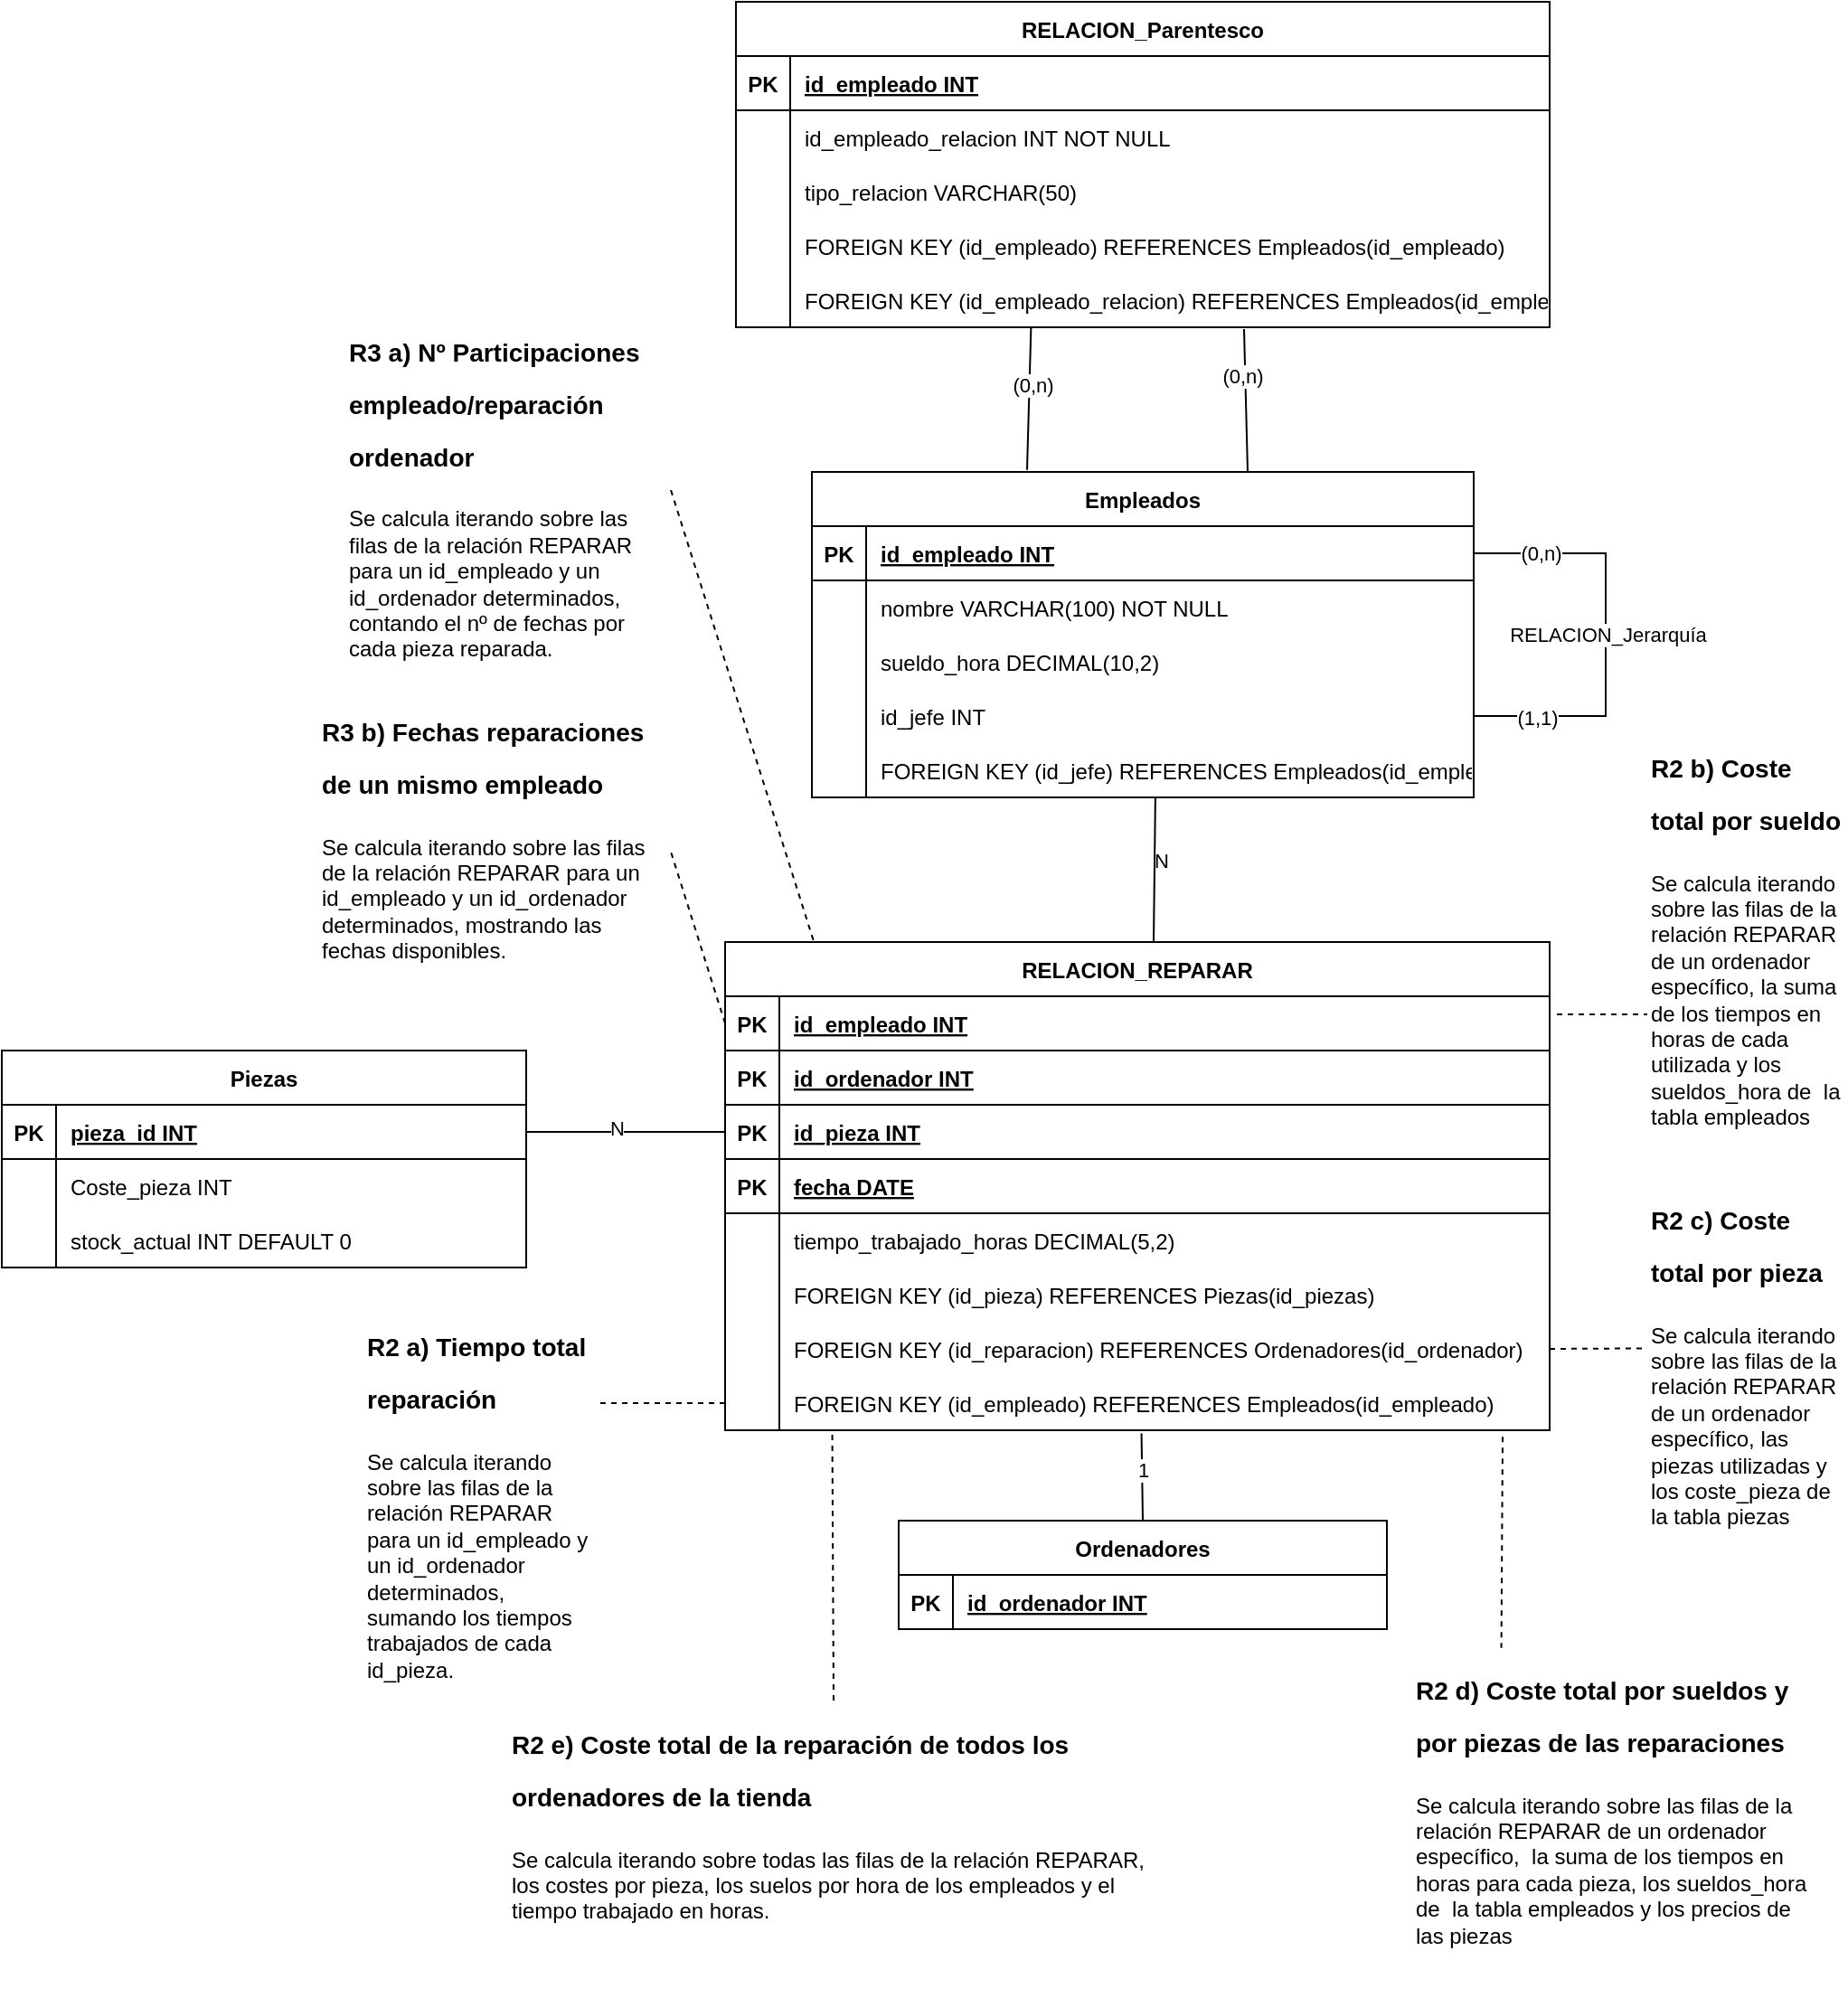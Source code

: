 <mxfile version="25.0.3">
  <diagram name="Página-1" id="ugFiXAsnwTtlZbj_9aIm">
    <mxGraphModel dx="712" dy="773" grid="1" gridSize="10" guides="1" tooltips="1" connect="1" arrows="1" fold="1" page="1" pageScale="1" pageWidth="827" pageHeight="1169" math="0" shadow="0">
      <root>
        <mxCell id="0" />
        <mxCell id="1" parent="0" />
        <mxCell id="BdIv_0_Q4BM8nhYl7mgj-1" value="Empleados" style="shape=table;startSize=30;container=1;collapsible=1;childLayout=tableLayout;fixedRows=1;rowLines=0;fontStyle=1;align=center;resizeLast=1;" parent="1" vertex="1">
          <mxGeometry x="768" y="295" width="366" height="180" as="geometry" />
        </mxCell>
        <mxCell id="BdIv_0_Q4BM8nhYl7mgj-2" value="" style="shape=tableRow;horizontal=0;startSize=0;swimlaneHead=0;swimlaneBody=0;fillColor=none;collapsible=0;dropTarget=0;points=[[0,0.5],[1,0.5]];portConstraint=eastwest;strokeColor=inherit;top=0;left=0;right=0;bottom=1;" parent="BdIv_0_Q4BM8nhYl7mgj-1" vertex="1">
          <mxGeometry y="30" width="366" height="30" as="geometry" />
        </mxCell>
        <mxCell id="BdIv_0_Q4BM8nhYl7mgj-3" value="PK" style="shape=partialRectangle;overflow=hidden;connectable=0;fillColor=none;strokeColor=inherit;top=0;left=0;bottom=0;right=0;fontStyle=1;" parent="BdIv_0_Q4BM8nhYl7mgj-2" vertex="1">
          <mxGeometry width="30" height="30" as="geometry">
            <mxRectangle width="30" height="30" as="alternateBounds" />
          </mxGeometry>
        </mxCell>
        <mxCell id="BdIv_0_Q4BM8nhYl7mgj-4" value="id_empleado INT" style="shape=partialRectangle;overflow=hidden;connectable=0;fillColor=none;align=left;strokeColor=inherit;top=0;left=0;bottom=0;right=0;spacingLeft=6;fontStyle=5;" parent="BdIv_0_Q4BM8nhYl7mgj-2" vertex="1">
          <mxGeometry x="30" width="336" height="30" as="geometry">
            <mxRectangle width="336" height="30" as="alternateBounds" />
          </mxGeometry>
        </mxCell>
        <mxCell id="BdIv_0_Q4BM8nhYl7mgj-5" value="" style="shape=tableRow;horizontal=0;startSize=0;swimlaneHead=0;swimlaneBody=0;fillColor=none;collapsible=0;dropTarget=0;points=[[0,0.5],[1,0.5]];portConstraint=eastwest;strokeColor=inherit;top=0;left=0;right=0;bottom=0;" parent="BdIv_0_Q4BM8nhYl7mgj-1" vertex="1">
          <mxGeometry y="60" width="366" height="30" as="geometry" />
        </mxCell>
        <mxCell id="BdIv_0_Q4BM8nhYl7mgj-6" value="" style="shape=partialRectangle;overflow=hidden;connectable=0;fillColor=none;strokeColor=inherit;top=0;left=0;bottom=0;right=0;" parent="BdIv_0_Q4BM8nhYl7mgj-5" vertex="1">
          <mxGeometry width="30" height="30" as="geometry">
            <mxRectangle width="30" height="30" as="alternateBounds" />
          </mxGeometry>
        </mxCell>
        <mxCell id="BdIv_0_Q4BM8nhYl7mgj-7" value="nombre VARCHAR(100) NOT NULL" style="shape=partialRectangle;overflow=hidden;connectable=0;fillColor=none;align=left;strokeColor=inherit;top=0;left=0;bottom=0;right=0;spacingLeft=6;" parent="BdIv_0_Q4BM8nhYl7mgj-5" vertex="1">
          <mxGeometry x="30" width="336" height="30" as="geometry">
            <mxRectangle width="336" height="30" as="alternateBounds" />
          </mxGeometry>
        </mxCell>
        <mxCell id="BdIv_0_Q4BM8nhYl7mgj-8" value="" style="shape=tableRow;horizontal=0;startSize=0;swimlaneHead=0;swimlaneBody=0;fillColor=none;collapsible=0;dropTarget=0;points=[[0,0.5],[1,0.5]];portConstraint=eastwest;strokeColor=inherit;top=0;left=0;right=0;bottom=0;" parent="BdIv_0_Q4BM8nhYl7mgj-1" vertex="1">
          <mxGeometry y="90" width="366" height="30" as="geometry" />
        </mxCell>
        <mxCell id="BdIv_0_Q4BM8nhYl7mgj-9" value="" style="shape=partialRectangle;overflow=hidden;connectable=0;fillColor=none;strokeColor=inherit;top=0;left=0;bottom=0;right=0;" parent="BdIv_0_Q4BM8nhYl7mgj-8" vertex="1">
          <mxGeometry width="30" height="30" as="geometry">
            <mxRectangle width="30" height="30" as="alternateBounds" />
          </mxGeometry>
        </mxCell>
        <mxCell id="BdIv_0_Q4BM8nhYl7mgj-10" value="sueldo_hora DECIMAL(10,2)" style="shape=partialRectangle;overflow=hidden;connectable=0;fillColor=none;align=left;strokeColor=inherit;top=0;left=0;bottom=0;right=0;spacingLeft=6;" parent="BdIv_0_Q4BM8nhYl7mgj-8" vertex="1">
          <mxGeometry x="30" width="336" height="30" as="geometry">
            <mxRectangle width="336" height="30" as="alternateBounds" />
          </mxGeometry>
        </mxCell>
        <mxCell id="BdIv_0_Q4BM8nhYl7mgj-11" value="" style="shape=tableRow;horizontal=0;startSize=0;swimlaneHead=0;swimlaneBody=0;fillColor=none;collapsible=0;dropTarget=0;points=[[0,0.5],[1,0.5]];portConstraint=eastwest;strokeColor=inherit;top=0;left=0;right=0;bottom=0;" parent="BdIv_0_Q4BM8nhYl7mgj-1" vertex="1">
          <mxGeometry y="120" width="366" height="30" as="geometry" />
        </mxCell>
        <mxCell id="BdIv_0_Q4BM8nhYl7mgj-12" value="" style="shape=partialRectangle;overflow=hidden;connectable=0;fillColor=none;strokeColor=inherit;top=0;left=0;bottom=0;right=0;" parent="BdIv_0_Q4BM8nhYl7mgj-11" vertex="1">
          <mxGeometry width="30" height="30" as="geometry">
            <mxRectangle width="30" height="30" as="alternateBounds" />
          </mxGeometry>
        </mxCell>
        <mxCell id="BdIv_0_Q4BM8nhYl7mgj-13" value="id_jefe INT" style="shape=partialRectangle;overflow=hidden;connectable=0;fillColor=none;align=left;strokeColor=inherit;top=0;left=0;bottom=0;right=0;spacingLeft=6;" parent="BdIv_0_Q4BM8nhYl7mgj-11" vertex="1">
          <mxGeometry x="30" width="336" height="30" as="geometry">
            <mxRectangle width="336" height="30" as="alternateBounds" />
          </mxGeometry>
        </mxCell>
        <mxCell id="BdIv_0_Q4BM8nhYl7mgj-14" value="" style="shape=tableRow;horizontal=0;startSize=0;swimlaneHead=0;swimlaneBody=0;fillColor=none;collapsible=0;dropTarget=0;points=[[0,0.5],[1,0.5]];portConstraint=eastwest;strokeColor=inherit;top=0;left=0;right=0;bottom=0;" parent="BdIv_0_Q4BM8nhYl7mgj-1" vertex="1">
          <mxGeometry y="150" width="366" height="30" as="geometry" />
        </mxCell>
        <mxCell id="BdIv_0_Q4BM8nhYl7mgj-15" value="" style="shape=partialRectangle;overflow=hidden;connectable=0;fillColor=none;strokeColor=inherit;top=0;left=0;bottom=0;right=0;" parent="BdIv_0_Q4BM8nhYl7mgj-14" vertex="1">
          <mxGeometry width="30" height="30" as="geometry">
            <mxRectangle width="30" height="30" as="alternateBounds" />
          </mxGeometry>
        </mxCell>
        <mxCell id="BdIv_0_Q4BM8nhYl7mgj-16" value="FOREIGN KEY (id_jefe) REFERENCES Empleados(id_empleado)" style="shape=partialRectangle;overflow=hidden;connectable=0;fillColor=none;align=left;strokeColor=inherit;top=0;left=0;bottom=0;right=0;spacingLeft=6;" parent="BdIv_0_Q4BM8nhYl7mgj-14" vertex="1">
          <mxGeometry x="30" width="336" height="30" as="geometry">
            <mxRectangle width="336" height="30" as="alternateBounds" />
          </mxGeometry>
        </mxCell>
        <mxCell id="0U0dTERlsUfhzoPS36J8-1" value="" style="endArrow=none;html=1;rounded=0;exitX=1;exitY=0.5;exitDx=0;exitDy=0;entryX=1;entryY=0.5;entryDx=0;entryDy=0;" edge="1" parent="BdIv_0_Q4BM8nhYl7mgj-1" source="BdIv_0_Q4BM8nhYl7mgj-11" target="BdIv_0_Q4BM8nhYl7mgj-2">
          <mxGeometry width="50" height="50" relative="1" as="geometry">
            <mxPoint x="366" y="135.0" as="sourcePoint" />
            <mxPoint x="366" y="45.0" as="targetPoint" />
            <Array as="points">
              <mxPoint x="439" y="135.0" />
              <mxPoint x="439" y="45.0" />
            </Array>
          </mxGeometry>
        </mxCell>
        <mxCell id="0U0dTERlsUfhzoPS36J8-2" value="RELACION_Jerarquía" style="edgeLabel;html=1;align=center;verticalAlign=middle;resizable=0;points=[];" vertex="1" connectable="0" parent="0U0dTERlsUfhzoPS36J8-1">
          <mxGeometry x="0.002" y="-1" relative="1" as="geometry">
            <mxPoint as="offset" />
          </mxGeometry>
        </mxCell>
        <mxCell id="0U0dTERlsUfhzoPS36J8-3" value="(1,1)" style="edgeLabel;html=1;align=center;verticalAlign=middle;resizable=0;points=[];" vertex="1" connectable="0" parent="0U0dTERlsUfhzoPS36J8-1">
          <mxGeometry x="-0.703" y="-1" relative="1" as="geometry">
            <mxPoint as="offset" />
          </mxGeometry>
        </mxCell>
        <mxCell id="0U0dTERlsUfhzoPS36J8-4" value="(0,n)" style="edgeLabel;html=1;align=center;verticalAlign=middle;resizable=0;points=[];" vertex="1" connectable="0" parent="0U0dTERlsUfhzoPS36J8-1">
          <mxGeometry x="0.686" relative="1" as="geometry">
            <mxPoint as="offset" />
          </mxGeometry>
        </mxCell>
        <mxCell id="BdIv_0_Q4BM8nhYl7mgj-17" value="RELACION_Parentesco" style="shape=table;startSize=30;container=1;collapsible=1;childLayout=tableLayout;fixedRows=1;rowLines=0;fontStyle=1;align=center;resizeLast=1;" parent="1" vertex="1">
          <mxGeometry x="726" y="35" width="450" height="180" as="geometry" />
        </mxCell>
        <mxCell id="BdIv_0_Q4BM8nhYl7mgj-18" value="" style="shape=tableRow;horizontal=0;startSize=0;swimlaneHead=0;swimlaneBody=0;fillColor=none;collapsible=0;dropTarget=0;points=[[0,0.5],[1,0.5]];portConstraint=eastwest;strokeColor=inherit;top=0;left=0;right=0;bottom=1;" parent="BdIv_0_Q4BM8nhYl7mgj-17" vertex="1">
          <mxGeometry y="30" width="450" height="30" as="geometry" />
        </mxCell>
        <mxCell id="BdIv_0_Q4BM8nhYl7mgj-19" value="PK" style="shape=partialRectangle;overflow=hidden;connectable=0;fillColor=none;strokeColor=inherit;top=0;left=0;bottom=0;right=0;fontStyle=1;" parent="BdIv_0_Q4BM8nhYl7mgj-18" vertex="1">
          <mxGeometry width="30" height="30" as="geometry">
            <mxRectangle width="30" height="30" as="alternateBounds" />
          </mxGeometry>
        </mxCell>
        <mxCell id="BdIv_0_Q4BM8nhYl7mgj-20" value="id_empleado INT" style="shape=partialRectangle;overflow=hidden;connectable=0;fillColor=none;align=left;strokeColor=inherit;top=0;left=0;bottom=0;right=0;spacingLeft=6;fontStyle=5;" parent="BdIv_0_Q4BM8nhYl7mgj-18" vertex="1">
          <mxGeometry x="30" width="420" height="30" as="geometry">
            <mxRectangle width="420" height="30" as="alternateBounds" />
          </mxGeometry>
        </mxCell>
        <mxCell id="BdIv_0_Q4BM8nhYl7mgj-21" value="" style="shape=tableRow;horizontal=0;startSize=0;swimlaneHead=0;swimlaneBody=0;fillColor=none;collapsible=0;dropTarget=0;points=[[0,0.5],[1,0.5]];portConstraint=eastwest;strokeColor=inherit;top=0;left=0;right=0;bottom=0;" parent="BdIv_0_Q4BM8nhYl7mgj-17" vertex="1">
          <mxGeometry y="60" width="450" height="30" as="geometry" />
        </mxCell>
        <mxCell id="BdIv_0_Q4BM8nhYl7mgj-22" value="" style="shape=partialRectangle;overflow=hidden;connectable=0;fillColor=none;strokeColor=inherit;top=0;left=0;bottom=0;right=0;" parent="BdIv_0_Q4BM8nhYl7mgj-21" vertex="1">
          <mxGeometry width="30" height="30" as="geometry">
            <mxRectangle width="30" height="30" as="alternateBounds" />
          </mxGeometry>
        </mxCell>
        <mxCell id="BdIv_0_Q4BM8nhYl7mgj-23" value="id_empleado_relacion INT NOT NULL" style="shape=partialRectangle;overflow=hidden;connectable=0;fillColor=none;align=left;strokeColor=inherit;top=0;left=0;bottom=0;right=0;spacingLeft=6;" parent="BdIv_0_Q4BM8nhYl7mgj-21" vertex="1">
          <mxGeometry x="30" width="420" height="30" as="geometry">
            <mxRectangle width="420" height="30" as="alternateBounds" />
          </mxGeometry>
        </mxCell>
        <mxCell id="BdIv_0_Q4BM8nhYl7mgj-24" value="" style="shape=tableRow;horizontal=0;startSize=0;swimlaneHead=0;swimlaneBody=0;fillColor=none;collapsible=0;dropTarget=0;points=[[0,0.5],[1,0.5]];portConstraint=eastwest;strokeColor=inherit;top=0;left=0;right=0;bottom=0;" parent="BdIv_0_Q4BM8nhYl7mgj-17" vertex="1">
          <mxGeometry y="90" width="450" height="30" as="geometry" />
        </mxCell>
        <mxCell id="BdIv_0_Q4BM8nhYl7mgj-25" value="" style="shape=partialRectangle;overflow=hidden;connectable=0;fillColor=none;strokeColor=inherit;top=0;left=0;bottom=0;right=0;" parent="BdIv_0_Q4BM8nhYl7mgj-24" vertex="1">
          <mxGeometry width="30" height="30" as="geometry">
            <mxRectangle width="30" height="30" as="alternateBounds" />
          </mxGeometry>
        </mxCell>
        <mxCell id="BdIv_0_Q4BM8nhYl7mgj-26" value="tipo_relacion VARCHAR(50)" style="shape=partialRectangle;overflow=hidden;connectable=0;fillColor=none;align=left;strokeColor=inherit;top=0;left=0;bottom=0;right=0;spacingLeft=6;" parent="BdIv_0_Q4BM8nhYl7mgj-24" vertex="1">
          <mxGeometry x="30" width="420" height="30" as="geometry">
            <mxRectangle width="420" height="30" as="alternateBounds" />
          </mxGeometry>
        </mxCell>
        <mxCell id="BdIv_0_Q4BM8nhYl7mgj-27" value="" style="shape=tableRow;horizontal=0;startSize=0;swimlaneHead=0;swimlaneBody=0;fillColor=none;collapsible=0;dropTarget=0;points=[[0,0.5],[1,0.5]];portConstraint=eastwest;strokeColor=inherit;top=0;left=0;right=0;bottom=0;" parent="BdIv_0_Q4BM8nhYl7mgj-17" vertex="1">
          <mxGeometry y="120" width="450" height="30" as="geometry" />
        </mxCell>
        <mxCell id="BdIv_0_Q4BM8nhYl7mgj-28" value="" style="shape=partialRectangle;overflow=hidden;connectable=0;fillColor=none;strokeColor=inherit;top=0;left=0;bottom=0;right=0;" parent="BdIv_0_Q4BM8nhYl7mgj-27" vertex="1">
          <mxGeometry width="30" height="30" as="geometry">
            <mxRectangle width="30" height="30" as="alternateBounds" />
          </mxGeometry>
        </mxCell>
        <mxCell id="BdIv_0_Q4BM8nhYl7mgj-29" value="FOREIGN KEY (id_empleado) REFERENCES Empleados(id_empleado)" style="shape=partialRectangle;overflow=hidden;connectable=0;fillColor=none;align=left;strokeColor=inherit;top=0;left=0;bottom=0;right=0;spacingLeft=6;" parent="BdIv_0_Q4BM8nhYl7mgj-27" vertex="1">
          <mxGeometry x="30" width="420" height="30" as="geometry">
            <mxRectangle width="420" height="30" as="alternateBounds" />
          </mxGeometry>
        </mxCell>
        <mxCell id="BdIv_0_Q4BM8nhYl7mgj-30" value="" style="shape=tableRow;horizontal=0;startSize=0;swimlaneHead=0;swimlaneBody=0;fillColor=none;collapsible=0;dropTarget=0;points=[[0,0.5],[1,0.5]];portConstraint=eastwest;strokeColor=inherit;top=0;left=0;right=0;bottom=0;" parent="BdIv_0_Q4BM8nhYl7mgj-17" vertex="1">
          <mxGeometry y="150" width="450" height="30" as="geometry" />
        </mxCell>
        <mxCell id="BdIv_0_Q4BM8nhYl7mgj-31" value="" style="shape=partialRectangle;overflow=hidden;connectable=0;fillColor=none;strokeColor=inherit;top=0;left=0;bottom=0;right=0;" parent="BdIv_0_Q4BM8nhYl7mgj-30" vertex="1">
          <mxGeometry width="30" height="30" as="geometry">
            <mxRectangle width="30" height="30" as="alternateBounds" />
          </mxGeometry>
        </mxCell>
        <mxCell id="BdIv_0_Q4BM8nhYl7mgj-32" value="FOREIGN KEY (id_empleado_relacion) REFERENCES Empleados(id_empleado)" style="shape=partialRectangle;overflow=hidden;connectable=0;fillColor=none;align=left;strokeColor=inherit;top=0;left=0;bottom=0;right=0;spacingLeft=6;" parent="BdIv_0_Q4BM8nhYl7mgj-30" vertex="1">
          <mxGeometry x="30" width="420" height="30" as="geometry">
            <mxRectangle width="420" height="30" as="alternateBounds" />
          </mxGeometry>
        </mxCell>
        <mxCell id="BdIv_0_Q4BM8nhYl7mgj-33" value="Ordenadores" style="shape=table;startSize=30;container=1;collapsible=1;childLayout=tableLayout;fixedRows=1;rowLines=0;fontStyle=1;align=center;resizeLast=1;" parent="1" vertex="1">
          <mxGeometry x="816" y="875" width="270" height="60" as="geometry" />
        </mxCell>
        <mxCell id="BdIv_0_Q4BM8nhYl7mgj-34" value="" style="shape=tableRow;horizontal=0;startSize=0;swimlaneHead=0;swimlaneBody=0;fillColor=none;collapsible=0;dropTarget=0;points=[[0,0.5],[1,0.5]];portConstraint=eastwest;strokeColor=inherit;top=0;left=0;right=0;bottom=1;" parent="BdIv_0_Q4BM8nhYl7mgj-33" vertex="1">
          <mxGeometry y="30" width="270" height="30" as="geometry" />
        </mxCell>
        <mxCell id="BdIv_0_Q4BM8nhYl7mgj-35" value="PK" style="shape=partialRectangle;overflow=hidden;connectable=0;fillColor=none;strokeColor=inherit;top=0;left=0;bottom=0;right=0;fontStyle=1;" parent="BdIv_0_Q4BM8nhYl7mgj-34" vertex="1">
          <mxGeometry width="30" height="30" as="geometry">
            <mxRectangle width="30" height="30" as="alternateBounds" />
          </mxGeometry>
        </mxCell>
        <mxCell id="BdIv_0_Q4BM8nhYl7mgj-36" value="id_ordenador INT" style="shape=partialRectangle;overflow=hidden;connectable=0;fillColor=none;align=left;strokeColor=inherit;top=0;left=0;bottom=0;right=0;spacingLeft=6;fontStyle=5;" parent="BdIv_0_Q4BM8nhYl7mgj-34" vertex="1">
          <mxGeometry x="30" width="240" height="30" as="geometry">
            <mxRectangle width="240" height="30" as="alternateBounds" />
          </mxGeometry>
        </mxCell>
        <mxCell id="BdIv_0_Q4BM8nhYl7mgj-37" value="RELACION_REPARAR" style="shape=table;startSize=30;container=1;collapsible=1;childLayout=tableLayout;fixedRows=1;rowLines=0;fontStyle=1;align=center;resizeLast=1;" parent="1" vertex="1">
          <mxGeometry x="720" y="555" width="456" height="270" as="geometry" />
        </mxCell>
        <mxCell id="BdIv_0_Q4BM8nhYl7mgj-38" value="" style="shape=tableRow;horizontal=0;startSize=0;swimlaneHead=0;swimlaneBody=0;fillColor=none;collapsible=0;dropTarget=0;points=[[0,0.5],[1,0.5]];portConstraint=eastwest;strokeColor=inherit;top=0;left=0;right=0;bottom=1;" parent="BdIv_0_Q4BM8nhYl7mgj-37" vertex="1">
          <mxGeometry y="30" width="456" height="30" as="geometry" />
        </mxCell>
        <mxCell id="BdIv_0_Q4BM8nhYl7mgj-39" value="PK" style="shape=partialRectangle;overflow=hidden;connectable=0;fillColor=none;strokeColor=inherit;top=0;left=0;bottom=0;right=0;fontStyle=1;" parent="BdIv_0_Q4BM8nhYl7mgj-38" vertex="1">
          <mxGeometry width="30" height="30" as="geometry">
            <mxRectangle width="30" height="30" as="alternateBounds" />
          </mxGeometry>
        </mxCell>
        <mxCell id="BdIv_0_Q4BM8nhYl7mgj-40" value="id_empleado INT" style="shape=partialRectangle;overflow=hidden;connectable=0;fillColor=none;align=left;strokeColor=inherit;top=0;left=0;bottom=0;right=0;spacingLeft=6;fontStyle=5;" parent="BdIv_0_Q4BM8nhYl7mgj-38" vertex="1">
          <mxGeometry x="30" width="426" height="30" as="geometry">
            <mxRectangle width="426" height="30" as="alternateBounds" />
          </mxGeometry>
        </mxCell>
        <mxCell id="BdIv_0_Q4BM8nhYl7mgj-41" value="" style="shape=tableRow;horizontal=0;startSize=0;swimlaneHead=0;swimlaneBody=0;fillColor=none;collapsible=0;dropTarget=0;points=[[0,0.5],[1,0.5]];portConstraint=eastwest;strokeColor=inherit;top=0;left=0;right=0;bottom=1;" parent="BdIv_0_Q4BM8nhYl7mgj-37" vertex="1">
          <mxGeometry y="60" width="456" height="30" as="geometry" />
        </mxCell>
        <mxCell id="BdIv_0_Q4BM8nhYl7mgj-42" value="PK" style="shape=partialRectangle;overflow=hidden;connectable=0;fillColor=none;strokeColor=inherit;top=0;left=0;bottom=0;right=0;fontStyle=1;" parent="BdIv_0_Q4BM8nhYl7mgj-41" vertex="1">
          <mxGeometry width="30" height="30" as="geometry">
            <mxRectangle width="30" height="30" as="alternateBounds" />
          </mxGeometry>
        </mxCell>
        <mxCell id="BdIv_0_Q4BM8nhYl7mgj-43" value="id_ordenador INT" style="shape=partialRectangle;overflow=hidden;connectable=0;fillColor=none;align=left;strokeColor=inherit;top=0;left=0;bottom=0;right=0;spacingLeft=6;fontStyle=5;" parent="BdIv_0_Q4BM8nhYl7mgj-41" vertex="1">
          <mxGeometry x="30" width="426" height="30" as="geometry">
            <mxRectangle width="426" height="30" as="alternateBounds" />
          </mxGeometry>
        </mxCell>
        <mxCell id="BdIv_0_Q4BM8nhYl7mgj-44" style="shape=tableRow;horizontal=0;startSize=0;swimlaneHead=0;swimlaneBody=0;fillColor=none;collapsible=0;dropTarget=0;points=[[0,0.5],[1,0.5]];portConstraint=eastwest;strokeColor=inherit;top=0;left=0;right=0;bottom=1;" parent="BdIv_0_Q4BM8nhYl7mgj-37" vertex="1">
          <mxGeometry y="90" width="456" height="30" as="geometry" />
        </mxCell>
        <mxCell id="BdIv_0_Q4BM8nhYl7mgj-45" value="PK" style="shape=partialRectangle;overflow=hidden;connectable=0;fillColor=none;strokeColor=inherit;top=0;left=0;bottom=0;right=0;fontStyle=1;" parent="BdIv_0_Q4BM8nhYl7mgj-44" vertex="1">
          <mxGeometry width="30" height="30" as="geometry">
            <mxRectangle width="30" height="30" as="alternateBounds" />
          </mxGeometry>
        </mxCell>
        <mxCell id="BdIv_0_Q4BM8nhYl7mgj-46" value="id_pieza INT" style="shape=partialRectangle;overflow=hidden;connectable=0;fillColor=none;align=left;strokeColor=inherit;top=0;left=0;bottom=0;right=0;spacingLeft=6;fontStyle=5;" parent="BdIv_0_Q4BM8nhYl7mgj-44" vertex="1">
          <mxGeometry x="30" width="426" height="30" as="geometry">
            <mxRectangle width="426" height="30" as="alternateBounds" />
          </mxGeometry>
        </mxCell>
        <mxCell id="BdIv_0_Q4BM8nhYl7mgj-96" style="shape=tableRow;horizontal=0;startSize=0;swimlaneHead=0;swimlaneBody=0;fillColor=none;collapsible=0;dropTarget=0;points=[[0,0.5],[1,0.5]];portConstraint=eastwest;strokeColor=inherit;top=0;left=0;right=0;bottom=1;" parent="BdIv_0_Q4BM8nhYl7mgj-37" vertex="1">
          <mxGeometry y="120" width="456" height="30" as="geometry" />
        </mxCell>
        <mxCell id="BdIv_0_Q4BM8nhYl7mgj-97" value="PK" style="shape=partialRectangle;overflow=hidden;connectable=0;fillColor=none;strokeColor=inherit;top=0;left=0;bottom=0;right=0;fontStyle=1;" parent="BdIv_0_Q4BM8nhYl7mgj-96" vertex="1">
          <mxGeometry width="30" height="30" as="geometry">
            <mxRectangle width="30" height="30" as="alternateBounds" />
          </mxGeometry>
        </mxCell>
        <mxCell id="BdIv_0_Q4BM8nhYl7mgj-98" value="fecha DATE" style="shape=partialRectangle;overflow=hidden;connectable=0;fillColor=none;align=left;strokeColor=inherit;top=0;left=0;bottom=0;right=0;spacingLeft=6;fontStyle=5;" parent="BdIv_0_Q4BM8nhYl7mgj-96" vertex="1">
          <mxGeometry x="30" width="426" height="30" as="geometry">
            <mxRectangle width="426" height="30" as="alternateBounds" />
          </mxGeometry>
        </mxCell>
        <mxCell id="BdIv_0_Q4BM8nhYl7mgj-47" value="" style="shape=tableRow;horizontal=0;startSize=0;swimlaneHead=0;swimlaneBody=0;fillColor=none;collapsible=0;dropTarget=0;points=[[0,0.5],[1,0.5]];portConstraint=eastwest;strokeColor=inherit;top=0;left=0;right=0;bottom=0;" parent="BdIv_0_Q4BM8nhYl7mgj-37" vertex="1">
          <mxGeometry y="150" width="456" height="30" as="geometry" />
        </mxCell>
        <mxCell id="BdIv_0_Q4BM8nhYl7mgj-48" value="" style="shape=partialRectangle;overflow=hidden;connectable=0;fillColor=none;strokeColor=inherit;top=0;left=0;bottom=0;right=0;" parent="BdIv_0_Q4BM8nhYl7mgj-47" vertex="1">
          <mxGeometry width="30" height="30" as="geometry">
            <mxRectangle width="30" height="30" as="alternateBounds" />
          </mxGeometry>
        </mxCell>
        <mxCell id="BdIv_0_Q4BM8nhYl7mgj-49" value="tiempo_trabajado_horas DECIMAL(5,2)" style="shape=partialRectangle;overflow=hidden;connectable=0;fillColor=none;align=left;strokeColor=inherit;top=0;left=0;bottom=0;right=0;spacingLeft=6;" parent="BdIv_0_Q4BM8nhYl7mgj-47" vertex="1">
          <mxGeometry x="30" width="426" height="30" as="geometry">
            <mxRectangle width="426" height="30" as="alternateBounds" />
          </mxGeometry>
        </mxCell>
        <mxCell id="BdIv_0_Q4BM8nhYl7mgj-50" value="" style="shape=tableRow;horizontal=0;startSize=0;swimlaneHead=0;swimlaneBody=0;fillColor=none;collapsible=0;dropTarget=0;points=[[0,0.5],[1,0.5]];portConstraint=eastwest;strokeColor=inherit;top=0;left=0;right=0;bottom=0;" parent="BdIv_0_Q4BM8nhYl7mgj-37" vertex="1">
          <mxGeometry y="180" width="456" height="30" as="geometry" />
        </mxCell>
        <mxCell id="BdIv_0_Q4BM8nhYl7mgj-51" value="" style="shape=partialRectangle;overflow=hidden;connectable=0;fillColor=none;strokeColor=inherit;top=0;left=0;bottom=0;right=0;" parent="BdIv_0_Q4BM8nhYl7mgj-50" vertex="1">
          <mxGeometry width="30" height="30" as="geometry">
            <mxRectangle width="30" height="30" as="alternateBounds" />
          </mxGeometry>
        </mxCell>
        <mxCell id="BdIv_0_Q4BM8nhYl7mgj-52" value="FOREIGN KEY (id_pieza) REFERENCES Piezas(id_piezas)" style="shape=partialRectangle;overflow=hidden;connectable=0;fillColor=none;align=left;strokeColor=inherit;top=0;left=0;bottom=0;right=0;spacingLeft=6;" parent="BdIv_0_Q4BM8nhYl7mgj-50" vertex="1">
          <mxGeometry x="30" width="426" height="30" as="geometry">
            <mxRectangle width="426" height="30" as="alternateBounds" />
          </mxGeometry>
        </mxCell>
        <mxCell id="BdIv_0_Q4BM8nhYl7mgj-53" value="" style="shape=tableRow;horizontal=0;startSize=0;swimlaneHead=0;swimlaneBody=0;fillColor=none;collapsible=0;dropTarget=0;points=[[0,0.5],[1,0.5]];portConstraint=eastwest;strokeColor=inherit;top=0;left=0;right=0;bottom=0;" parent="BdIv_0_Q4BM8nhYl7mgj-37" vertex="1">
          <mxGeometry y="210" width="456" height="30" as="geometry" />
        </mxCell>
        <mxCell id="BdIv_0_Q4BM8nhYl7mgj-54" value="" style="shape=partialRectangle;overflow=hidden;connectable=0;fillColor=none;strokeColor=inherit;top=0;left=0;bottom=0;right=0;" parent="BdIv_0_Q4BM8nhYl7mgj-53" vertex="1">
          <mxGeometry width="30" height="30" as="geometry">
            <mxRectangle width="30" height="30" as="alternateBounds" />
          </mxGeometry>
        </mxCell>
        <mxCell id="BdIv_0_Q4BM8nhYl7mgj-55" value="FOREIGN KEY (id_reparacion) REFERENCES Ordenadores(id_ordenador)" style="shape=partialRectangle;overflow=hidden;connectable=0;fillColor=none;align=left;strokeColor=inherit;top=0;left=0;bottom=0;right=0;spacingLeft=6;" parent="BdIv_0_Q4BM8nhYl7mgj-53" vertex="1">
          <mxGeometry x="30" width="426" height="30" as="geometry">
            <mxRectangle width="426" height="30" as="alternateBounds" />
          </mxGeometry>
        </mxCell>
        <mxCell id="BdIv_0_Q4BM8nhYl7mgj-56" value="" style="shape=tableRow;horizontal=0;startSize=0;swimlaneHead=0;swimlaneBody=0;fillColor=none;collapsible=0;dropTarget=0;points=[[0,0.5],[1,0.5]];portConstraint=eastwest;strokeColor=inherit;top=0;left=0;right=0;bottom=0;" parent="BdIv_0_Q4BM8nhYl7mgj-37" vertex="1">
          <mxGeometry y="240" width="456" height="30" as="geometry" />
        </mxCell>
        <mxCell id="BdIv_0_Q4BM8nhYl7mgj-57" value="" style="shape=partialRectangle;overflow=hidden;connectable=0;fillColor=none;strokeColor=inherit;top=0;left=0;bottom=0;right=0;" parent="BdIv_0_Q4BM8nhYl7mgj-56" vertex="1">
          <mxGeometry width="30" height="30" as="geometry">
            <mxRectangle width="30" height="30" as="alternateBounds" />
          </mxGeometry>
        </mxCell>
        <mxCell id="BdIv_0_Q4BM8nhYl7mgj-58" value="FOREIGN KEY (id_empleado) REFERENCES Empleados(id_empleado)" style="shape=partialRectangle;overflow=hidden;connectable=0;fillColor=none;align=left;strokeColor=inherit;top=0;left=0;bottom=0;right=0;spacingLeft=6;" parent="BdIv_0_Q4BM8nhYl7mgj-56" vertex="1">
          <mxGeometry x="30" width="426" height="30" as="geometry">
            <mxRectangle width="426" height="30" as="alternateBounds" />
          </mxGeometry>
        </mxCell>
        <mxCell id="BdIv_0_Q4BM8nhYl7mgj-59" value="" style="endArrow=none;html=1;rounded=0;entryX=0.496;entryY=1.037;entryDx=0;entryDy=0;entryPerimeter=0;" parent="1" edge="1">
          <mxGeometry width="50" height="50" relative="1" as="geometry">
            <mxPoint x="887" y="293.89" as="sourcePoint" />
            <mxPoint x="889.2" y="215.0" as="targetPoint" />
          </mxGeometry>
        </mxCell>
        <mxCell id="BdIv_0_Q4BM8nhYl7mgj-60" value="(0,n)" style="edgeLabel;html=1;align=center;verticalAlign=middle;resizable=0;points=[];" parent="BdIv_0_Q4BM8nhYl7mgj-59" vertex="1" connectable="0">
          <mxGeometry x="0.189" y="-1" relative="1" as="geometry">
            <mxPoint as="offset" />
          </mxGeometry>
        </mxCell>
        <mxCell id="BdIv_0_Q4BM8nhYl7mgj-61" value="" style="endArrow=none;html=1;rounded=0;entryX=0.519;entryY=1;entryDx=0;entryDy=0;entryPerimeter=0;" parent="1" target="BdIv_0_Q4BM8nhYl7mgj-14" edge="1">
          <mxGeometry width="50" height="50" relative="1" as="geometry">
            <mxPoint x="957" y="555" as="sourcePoint" />
            <mxPoint x="1017" y="545" as="targetPoint" />
          </mxGeometry>
        </mxCell>
        <mxCell id="BdIv_0_Q4BM8nhYl7mgj-62" value="N" style="edgeLabel;html=1;align=center;verticalAlign=middle;resizable=0;points=[];" parent="BdIv_0_Q4BM8nhYl7mgj-61" vertex="1" connectable="0">
          <mxGeometry x="0.129" y="-3" relative="1" as="geometry">
            <mxPoint as="offset" />
          </mxGeometry>
        </mxCell>
        <mxCell id="BdIv_0_Q4BM8nhYl7mgj-63" value="" style="endArrow=none;html=1;rounded=0;entryX=0.505;entryY=1.057;entryDx=0;entryDy=0;entryPerimeter=0;exitX=0.5;exitY=0;exitDx=0;exitDy=0;" parent="1" source="BdIv_0_Q4BM8nhYl7mgj-33" target="BdIv_0_Q4BM8nhYl7mgj-56" edge="1">
          <mxGeometry width="50" height="50" relative="1" as="geometry">
            <mxPoint x="965" y="845" as="sourcePoint" />
            <mxPoint x="1017" y="785" as="targetPoint" />
          </mxGeometry>
        </mxCell>
        <mxCell id="BdIv_0_Q4BM8nhYl7mgj-64" value="1" style="edgeLabel;html=1;align=center;verticalAlign=middle;resizable=0;points=[];" parent="BdIv_0_Q4BM8nhYl7mgj-63" vertex="1" connectable="0">
          <mxGeometry x="0.13" relative="1" as="geometry">
            <mxPoint y="-1" as="offset" />
          </mxGeometry>
        </mxCell>
        <mxCell id="BdIv_0_Q4BM8nhYl7mgj-65" value="" style="endArrow=none;html=1;rounded=0;entryX=0.496;entryY=1.037;entryDx=0;entryDy=0;entryPerimeter=0;exitX=0.5;exitY=0;exitDx=0;exitDy=0;" parent="1" edge="1">
          <mxGeometry width="50" height="50" relative="1" as="geometry">
            <mxPoint x="1009" y="295" as="sourcePoint" />
            <mxPoint x="1007" y="216" as="targetPoint" />
          </mxGeometry>
        </mxCell>
        <mxCell id="BdIv_0_Q4BM8nhYl7mgj-66" value="(0,n)" style="edgeLabel;html=1;align=center;verticalAlign=middle;resizable=0;points=[];" parent="BdIv_0_Q4BM8nhYl7mgj-65" vertex="1" connectable="0">
          <mxGeometry x="0.343" y="2" relative="1" as="geometry">
            <mxPoint as="offset" />
          </mxGeometry>
        </mxCell>
        <mxCell id="BdIv_0_Q4BM8nhYl7mgj-67" value="&lt;h1 style=&quot;margin-top: 0px;&quot;&gt;&lt;font style=&quot;font-size: 14px;&quot;&gt;R2 a) Tiempo total reparación&lt;/font&gt;&lt;br&gt;&lt;/h1&gt;&lt;p&gt;Se calcula iterando sobre las filas de la relación REPARAR para un id_empleado y un id_ordenador determinados, sumando los tiempos trabajados de cada id_pieza.&lt;br&gt;&lt;/p&gt;" style="text;html=1;whiteSpace=wrap;overflow=hidden;rounded=0;" parent="1" vertex="1">
          <mxGeometry x="520" y="755" width="130" height="220" as="geometry" />
        </mxCell>
        <mxCell id="BdIv_0_Q4BM8nhYl7mgj-68" value="" style="endArrow=none;dashed=1;html=1;rounded=0;" parent="1" edge="1">
          <mxGeometry width="50" height="50" relative="1" as="geometry">
            <mxPoint x="1180" y="595" as="sourcePoint" />
            <mxPoint x="1230" y="595" as="targetPoint" />
            <Array as="points" />
          </mxGeometry>
        </mxCell>
        <mxCell id="BdIv_0_Q4BM8nhYl7mgj-69" value="Piezas" style="shape=table;startSize=30;container=1;collapsible=1;childLayout=tableLayout;fixedRows=1;rowLines=0;fontStyle=1;align=center;resizeLast=1;" parent="1" vertex="1">
          <mxGeometry x="320" y="615" width="290" height="120" as="geometry" />
        </mxCell>
        <mxCell id="BdIv_0_Q4BM8nhYl7mgj-70" value="" style="shape=tableRow;horizontal=0;startSize=0;swimlaneHead=0;swimlaneBody=0;fillColor=none;collapsible=0;dropTarget=0;points=[[0,0.5],[1,0.5]];portConstraint=eastwest;strokeColor=inherit;top=0;left=0;right=0;bottom=1;" parent="BdIv_0_Q4BM8nhYl7mgj-69" vertex="1">
          <mxGeometry y="30" width="290" height="30" as="geometry" />
        </mxCell>
        <mxCell id="BdIv_0_Q4BM8nhYl7mgj-71" value="PK" style="shape=partialRectangle;overflow=hidden;connectable=0;fillColor=none;strokeColor=inherit;top=0;left=0;bottom=0;right=0;fontStyle=1;" parent="BdIv_0_Q4BM8nhYl7mgj-70" vertex="1">
          <mxGeometry width="30" height="30" as="geometry">
            <mxRectangle width="30" height="30" as="alternateBounds" />
          </mxGeometry>
        </mxCell>
        <mxCell id="BdIv_0_Q4BM8nhYl7mgj-72" value="pieza_id INT" style="shape=partialRectangle;overflow=hidden;connectable=0;fillColor=none;align=left;strokeColor=inherit;top=0;left=0;bottom=0;right=0;spacingLeft=6;fontStyle=5;" parent="BdIv_0_Q4BM8nhYl7mgj-70" vertex="1">
          <mxGeometry x="30" width="260" height="30" as="geometry">
            <mxRectangle width="260" height="30" as="alternateBounds" />
          </mxGeometry>
        </mxCell>
        <mxCell id="BdIv_0_Q4BM8nhYl7mgj-73" value="" style="shape=tableRow;horizontal=0;startSize=0;swimlaneHead=0;swimlaneBody=0;fillColor=none;collapsible=0;dropTarget=0;points=[[0,0.5],[1,0.5]];portConstraint=eastwest;strokeColor=inherit;top=0;left=0;right=0;bottom=0;" parent="BdIv_0_Q4BM8nhYl7mgj-69" vertex="1">
          <mxGeometry y="60" width="290" height="30" as="geometry" />
        </mxCell>
        <mxCell id="BdIv_0_Q4BM8nhYl7mgj-74" value="" style="shape=partialRectangle;overflow=hidden;connectable=0;fillColor=none;strokeColor=inherit;top=0;left=0;bottom=0;right=0;" parent="BdIv_0_Q4BM8nhYl7mgj-73" vertex="1">
          <mxGeometry width="30" height="30" as="geometry">
            <mxRectangle width="30" height="30" as="alternateBounds" />
          </mxGeometry>
        </mxCell>
        <mxCell id="BdIv_0_Q4BM8nhYl7mgj-75" value="Coste_pieza INT" style="shape=partialRectangle;overflow=hidden;connectable=0;fillColor=none;align=left;strokeColor=inherit;top=0;left=0;bottom=0;right=0;spacingLeft=6;" parent="BdIv_0_Q4BM8nhYl7mgj-73" vertex="1">
          <mxGeometry x="30" width="260" height="30" as="geometry">
            <mxRectangle width="260" height="30" as="alternateBounds" />
          </mxGeometry>
        </mxCell>
        <mxCell id="BdIv_0_Q4BM8nhYl7mgj-76" value="" style="shape=tableRow;horizontal=0;startSize=0;swimlaneHead=0;swimlaneBody=0;fillColor=none;collapsible=0;dropTarget=0;points=[[0,0.5],[1,0.5]];portConstraint=eastwest;strokeColor=inherit;top=0;left=0;right=0;bottom=0;" parent="BdIv_0_Q4BM8nhYl7mgj-69" vertex="1">
          <mxGeometry y="90" width="290" height="30" as="geometry" />
        </mxCell>
        <mxCell id="BdIv_0_Q4BM8nhYl7mgj-77" value="" style="shape=partialRectangle;overflow=hidden;connectable=0;fillColor=none;strokeColor=inherit;top=0;left=0;bottom=0;right=0;" parent="BdIv_0_Q4BM8nhYl7mgj-76" vertex="1">
          <mxGeometry width="30" height="30" as="geometry">
            <mxRectangle width="30" height="30" as="alternateBounds" />
          </mxGeometry>
        </mxCell>
        <mxCell id="BdIv_0_Q4BM8nhYl7mgj-78" value="stock_actual INT DEFAULT 0" style="shape=partialRectangle;overflow=hidden;connectable=0;fillColor=none;align=left;strokeColor=inherit;top=0;left=0;bottom=0;right=0;spacingLeft=6;" parent="BdIv_0_Q4BM8nhYl7mgj-76" vertex="1">
          <mxGeometry x="30" width="260" height="30" as="geometry">
            <mxRectangle width="260" height="30" as="alternateBounds" />
          </mxGeometry>
        </mxCell>
        <mxCell id="BdIv_0_Q4BM8nhYl7mgj-79" value="&lt;h1 style=&quot;margin-top: 0px;&quot;&gt;&lt;font style=&quot;font-size: 14px;&quot;&gt;R2 d) Coste total por sueldos y por piezas de las reparaciones&lt;/font&gt;&lt;br&gt;&lt;/h1&gt;&lt;p&gt;Se calcula iterando sobre las filas de la relación REPARAR de un ordenador específico,&amp;nbsp; la suma de los tiempos en horas para cada pieza, los sueldos_hora de&amp;nbsp; la tabla empleados y los precios de las piezas&lt;br&gt;&lt;/p&gt;" style="text;html=1;whiteSpace=wrap;overflow=hidden;rounded=0;" parent="1" vertex="1">
          <mxGeometry x="1100" y="945" width="220" height="180" as="geometry" />
        </mxCell>
        <mxCell id="BdIv_0_Q4BM8nhYl7mgj-80" value="" style="endArrow=none;dashed=1;html=1;rounded=0;exitX=0.943;exitY=1.122;exitDx=0;exitDy=0;exitPerimeter=0;entryX=0.224;entryY=0.002;entryDx=0;entryDy=0;entryPerimeter=0;" parent="1" source="BdIv_0_Q4BM8nhYl7mgj-56" target="BdIv_0_Q4BM8nhYl7mgj-79" edge="1">
          <mxGeometry width="50" height="50" relative="1" as="geometry">
            <mxPoint x="1181" y="734.73" as="sourcePoint" />
            <mxPoint x="1150" y="845" as="targetPoint" />
            <Array as="points" />
          </mxGeometry>
        </mxCell>
        <mxCell id="BdIv_0_Q4BM8nhYl7mgj-81" value="" style="endArrow=none;html=1;rounded=0;entryX=0;entryY=0.5;entryDx=0;entryDy=0;exitX=1;exitY=0.5;exitDx=0;exitDy=0;" parent="1" source="BdIv_0_Q4BM8nhYl7mgj-70" target="BdIv_0_Q4BM8nhYl7mgj-44" edge="1">
          <mxGeometry width="50" height="50" relative="1" as="geometry">
            <mxPoint x="640" y="705" as="sourcePoint" />
            <mxPoint x="690" y="655" as="targetPoint" />
          </mxGeometry>
        </mxCell>
        <mxCell id="BdIv_0_Q4BM8nhYl7mgj-82" value="N" style="edgeLabel;html=1;align=center;verticalAlign=middle;resizable=0;points=[];" parent="BdIv_0_Q4BM8nhYl7mgj-81" vertex="1" connectable="0">
          <mxGeometry x="-0.097" y="2" relative="1" as="geometry">
            <mxPoint as="offset" />
          </mxGeometry>
        </mxCell>
        <mxCell id="BdIv_0_Q4BM8nhYl7mgj-83" value="&lt;h1 style=&quot;margin-top: 0px;&quot;&gt;&lt;font style=&quot;font-size: 14px;&quot;&gt;R2 b) Coste total por sueldo&lt;/font&gt;&lt;br&gt;&lt;/h1&gt;&lt;p&gt;Se calcula iterando sobre las filas de la relación REPARAR de un ordenador específico, la suma de los tiempos en horas de cada utilizada y los sueldos_hora de&amp;nbsp; la tabla empleados&lt;/p&gt;" style="text;html=1;whiteSpace=wrap;overflow=hidden;rounded=0;" parent="1" vertex="1">
          <mxGeometry x="1230" y="435" width="110" height="260" as="geometry" />
        </mxCell>
        <mxCell id="BdIv_0_Q4BM8nhYl7mgj-84" value="" style="endArrow=none;dashed=1;html=1;rounded=0;exitX=0;exitY=0.5;exitDx=0;exitDy=0;entryX=1;entryY=0.25;entryDx=0;entryDy=0;" parent="1" source="BdIv_0_Q4BM8nhYl7mgj-56" target="BdIv_0_Q4BM8nhYl7mgj-67" edge="1">
          <mxGeometry width="50" height="50" relative="1" as="geometry">
            <mxPoint x="710" y="765" as="sourcePoint" />
            <mxPoint x="760" y="715" as="targetPoint" />
          </mxGeometry>
        </mxCell>
        <mxCell id="BdIv_0_Q4BM8nhYl7mgj-85" value="&lt;h1 style=&quot;margin-top: 0px;&quot;&gt;&lt;font style=&quot;font-size: 14px;&quot;&gt;R2 c) Coste total por pieza&lt;/font&gt;&lt;br&gt;&lt;/h1&gt;&lt;p&gt;Se calcula iterando sobre las filas de la relación REPARAR de un ordenador específico, las piezas utilizadas y los coste_pieza de&amp;nbsp; la tabla piezas&lt;/p&gt;" style="text;html=1;whiteSpace=wrap;overflow=hidden;rounded=0;" parent="1" vertex="1">
          <mxGeometry x="1230" y="685" width="110" height="210" as="geometry" />
        </mxCell>
        <mxCell id="BdIv_0_Q4BM8nhYl7mgj-86" value="" style="endArrow=none;dashed=1;html=1;rounded=0;entryX=-0.012;entryY=0.451;entryDx=0;entryDy=0;entryPerimeter=0;exitX=1;exitY=0.5;exitDx=0;exitDy=0;" parent="1" source="BdIv_0_Q4BM8nhYl7mgj-53" target="BdIv_0_Q4BM8nhYl7mgj-85" edge="1">
          <mxGeometry width="50" height="50" relative="1" as="geometry">
            <mxPoint x="1185" y="735" as="sourcePoint" />
            <mxPoint x="1235" y="735" as="targetPoint" />
            <Array as="points" />
          </mxGeometry>
        </mxCell>
        <mxCell id="BdIv_0_Q4BM8nhYl7mgj-87" value="&lt;h1 style=&quot;margin-top: 0px;&quot;&gt;&lt;font style=&quot;font-size: 14px;&quot;&gt;R2 e) Coste total de la reparación de todos los ordenadores de la tienda&lt;/font&gt;&lt;br&gt;&lt;/h1&gt;&lt;p&gt;Se calcula iterando sobre todas las filas de la relación REPARAR, los costes por pieza, los suelos por hora de los empleados y el tiempo trabajado en horas.&lt;br&gt;&lt;/p&gt;" style="text;html=1;whiteSpace=wrap;overflow=hidden;rounded=0;" parent="1" vertex="1">
          <mxGeometry x="600" y="975" width="360" height="160" as="geometry" />
        </mxCell>
        <mxCell id="BdIv_0_Q4BM8nhYl7mgj-88" value="" style="endArrow=none;dashed=1;html=1;rounded=0;exitX=0.13;exitY=1.082;exitDx=0;exitDy=0;exitPerimeter=0;entryX=0.5;entryY=0;entryDx=0;entryDy=0;" parent="1" source="BdIv_0_Q4BM8nhYl7mgj-56" target="BdIv_0_Q4BM8nhYl7mgj-87" edge="1">
          <mxGeometry width="50" height="50" relative="1" as="geometry">
            <mxPoint x="729" y="806" as="sourcePoint" />
            <mxPoint x="660" y="805" as="targetPoint" />
          </mxGeometry>
        </mxCell>
        <mxCell id="BdIv_0_Q4BM8nhYl7mgj-93" value="&lt;h1 style=&quot;margin-top: 0px;&quot;&gt;&lt;font style=&quot;font-size: 14px;&quot;&gt;R3 a) Nº Participaciones empleado/reparación ordenador&lt;/font&gt;&lt;br&gt;&lt;/h1&gt;&lt;p&gt;Se calcula iterando sobre las filas de la relación REPARAR para un id_empleado y un id_ordenador determinados, contando el nº de fechas por cada pieza reparada.&lt;br&gt;&lt;/p&gt;" style="text;html=1;whiteSpace=wrap;overflow=hidden;rounded=0;" parent="1" vertex="1">
          <mxGeometry x="510" y="205" width="180" height="200" as="geometry" />
        </mxCell>
        <mxCell id="BdIv_0_Q4BM8nhYl7mgj-94" value="" style="endArrow=none;dashed=1;html=1;rounded=0;entryX=1;entryY=0.5;entryDx=0;entryDy=0;exitX=0.107;exitY=-0.004;exitDx=0;exitDy=0;exitPerimeter=0;" parent="1" source="BdIv_0_Q4BM8nhYl7mgj-37" target="BdIv_0_Q4BM8nhYl7mgj-93" edge="1">
          <mxGeometry width="50" height="50" relative="1" as="geometry">
            <mxPoint x="780" y="575" as="sourcePoint" />
            <mxPoint x="710" y="455" as="targetPoint" />
          </mxGeometry>
        </mxCell>
        <mxCell id="BdIv_0_Q4BM8nhYl7mgj-99" value="&lt;h1 style=&quot;margin-top: 0px;&quot;&gt;&lt;font style=&quot;font-size: 14px;&quot;&gt;R3 b) Fechas reparaciones de un mismo empleado&lt;/font&gt;&lt;br&gt;&lt;/h1&gt;&lt;p&gt;Se calcula iterando sobre las filas de la relación REPARAR para un id_empleado y un id_ordenador determinados, mostrando las fechas disponibles.&lt;br&gt;&lt;/p&gt;" style="text;html=1;whiteSpace=wrap;overflow=hidden;rounded=0;" parent="1" vertex="1">
          <mxGeometry x="495" y="415" width="195" height="180" as="geometry" />
        </mxCell>
        <mxCell id="BdIv_0_Q4BM8nhYl7mgj-100" value="" style="endArrow=none;dashed=1;html=1;rounded=0;entryX=1;entryY=0.5;entryDx=0;entryDy=0;exitX=0;exitY=0.5;exitDx=0;exitDy=0;" parent="1" source="BdIv_0_Q4BM8nhYl7mgj-38" target="BdIv_0_Q4BM8nhYl7mgj-99" edge="1">
          <mxGeometry width="50" height="50" relative="1" as="geometry">
            <mxPoint x="824" y="675" as="sourcePoint" />
            <mxPoint x="680" y="525" as="targetPoint" />
          </mxGeometry>
        </mxCell>
      </root>
    </mxGraphModel>
  </diagram>
</mxfile>
